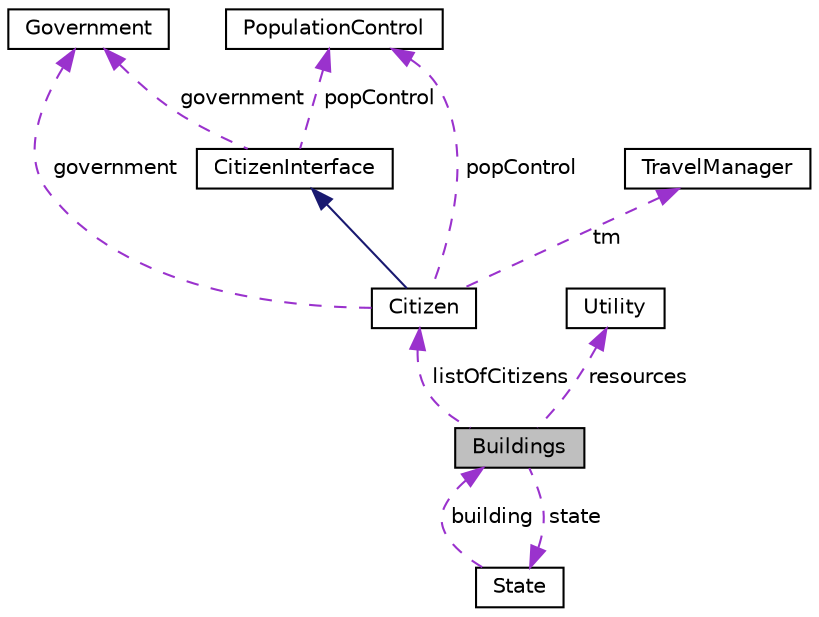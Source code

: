digraph "Buildings"
{
 // LATEX_PDF_SIZE
  edge [fontname="Helvetica",fontsize="10",labelfontname="Helvetica",labelfontsize="10"];
  node [fontname="Helvetica",fontsize="10",shape=record];
  Node1 [label="Buildings",height=0.2,width=0.4,color="black", fillcolor="grey75", style="filled", fontcolor="black",tooltip="Abstract base class representing a building with basic utilities and resource requirements."];
  Node2 -> Node1 [dir="back",color="darkorchid3",fontsize="10",style="dashed",label=" listOfCitizens" ,fontname="Helvetica"];
  Node2 [label="Citizen",height=0.2,width=0.4,color="black", fillcolor="white", style="filled",URL="$classCitizen.html",tooltip="Represents a citizen in the government system."];
  Node3 -> Node2 [dir="back",color="midnightblue",fontsize="10",style="solid",fontname="Helvetica"];
  Node3 [label="CitizenInterface",height=0.2,width=0.4,color="black", fillcolor="white", style="filled",URL="$classCitizenInterface.html",tooltip="An abstract base class that defines the interface for Citizen components."];
  Node4 -> Node3 [dir="back",color="darkorchid3",fontsize="10",style="dashed",label=" government" ,fontname="Helvetica"];
  Node4 [label="Government",height=0.2,width=0.4,color="black", fillcolor="white", style="filled",URL="$classGovernment.html",tooltip="Base class for government sectors implementing Observer pattern for citizen notifications."];
  Node5 -> Node3 [dir="back",color="darkorchid3",fontsize="10",style="dashed",label=" popControl" ,fontname="Helvetica"];
  Node5 [label="PopulationControl",height=0.2,width=0.4,color="black", fillcolor="white", style="filled",URL="$classPopulationControl.html",tooltip="Class for managing population dynamics in a city."];
  Node4 -> Node2 [dir="back",color="darkorchid3",fontsize="10",style="dashed",label=" government" ,fontname="Helvetica"];
  Node6 -> Node2 [dir="back",color="darkorchid3",fontsize="10",style="dashed",label=" tm" ,fontname="Helvetica"];
  Node6 [label="TravelManager",height=0.2,width=0.4,color="black", fillcolor="white", style="filled",URL="$classTravelManager.html",tooltip=" "];
  Node5 -> Node2 [dir="back",color="darkorchid3",fontsize="10",style="dashed",label=" popControl" ,fontname="Helvetica"];
  Node7 -> Node1 [dir="back",color="darkorchid3",fontsize="10",style="dashed",label=" resources" ,fontname="Helvetica"];
  Node7 [label="Utility",height=0.2,width=0.4,color="black", fillcolor="white", style="filled",URL="$classUtility.html",tooltip=" "];
  Node8 -> Node1 [dir="back",color="darkorchid3",fontsize="10",style="dashed",label=" state" ,fontname="Helvetica"];
  Node8 [label="State",height=0.2,width=0.4,color="black", fillcolor="white", style="filled",URL="$classState.html",tooltip="Abstract class representing the state of a building."];
  Node1 -> Node8 [dir="back",color="darkorchid3",fontsize="10",style="dashed",label=" building" ,fontname="Helvetica"];
}
